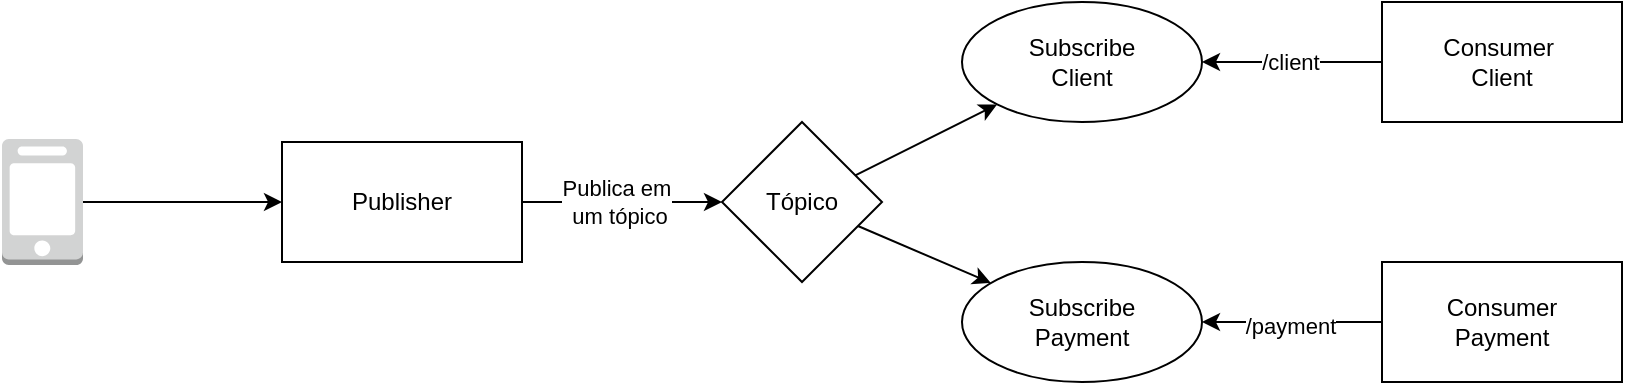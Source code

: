 <mxfile>
    <diagram id="01BeGtUPm_ekkjgZRtDX" name="V1">
        <mxGraphModel dx="587" dy="680" grid="1" gridSize="10" guides="1" tooltips="1" connect="1" arrows="1" fold="1" page="1" pageScale="1" pageWidth="827" pageHeight="1169" math="0" shadow="0">
            <root>
                <mxCell id="0"/>
                <mxCell id="1" parent="0"/>
                <mxCell id="1Y6D_242-XDic309ft3X-4" value="" style="edgeStyle=orthogonalEdgeStyle;rounded=0;orthogonalLoop=1;jettySize=auto;html=1;" parent="1" source="1Y6D_242-XDic309ft3X-1" target="1Y6D_242-XDic309ft3X-3" edge="1">
                    <mxGeometry relative="1" as="geometry"/>
                </mxCell>
                <mxCell id="1Y6D_242-XDic309ft3X-5" value="Publica em&lt;br&gt;&amp;nbsp;um tópico" style="edgeLabel;html=1;align=center;verticalAlign=middle;resizable=0;points=[];" parent="1Y6D_242-XDic309ft3X-4" vertex="1" connectable="0">
                    <mxGeometry x="-0.255" y="3" relative="1" as="geometry">
                        <mxPoint x="9" y="3" as="offset"/>
                    </mxGeometry>
                </mxCell>
                <mxCell id="1Y6D_242-XDic309ft3X-1" value="Publisher" style="rounded=0;whiteSpace=wrap;html=1;" parent="1" vertex="1">
                    <mxGeometry x="320" y="430" width="120" height="60" as="geometry"/>
                </mxCell>
                <mxCell id="9" value="" style="edgeStyle=none;html=1;" parent="1" source="1Y6D_242-XDic309ft3X-3" target="8" edge="1">
                    <mxGeometry relative="1" as="geometry"/>
                </mxCell>
                <mxCell id="11" value="" style="edgeStyle=none;html=1;" parent="1" source="1Y6D_242-XDic309ft3X-3" target="10" edge="1">
                    <mxGeometry relative="1" as="geometry"/>
                </mxCell>
                <mxCell id="1Y6D_242-XDic309ft3X-3" value="Tópico" style="rhombus;whiteSpace=wrap;html=1;rounded=0;" parent="1" vertex="1">
                    <mxGeometry x="540" y="420" width="80" height="80" as="geometry"/>
                </mxCell>
                <mxCell id="1Y6D_242-XDic309ft3X-7" style="edgeStyle=orthogonalEdgeStyle;rounded=0;orthogonalLoop=1;jettySize=auto;html=1;entryX=0;entryY=0.5;entryDx=0;entryDy=0;exitX=1;exitY=0.5;exitDx=0;exitDy=0;exitPerimeter=0;" parent="1" source="1Y6D_242-XDic309ft3X-11" target="1Y6D_242-XDic309ft3X-1" edge="1">
                    <mxGeometry relative="1" as="geometry">
                        <mxPoint x="250" y="460" as="sourcePoint"/>
                    </mxGeometry>
                </mxCell>
                <mxCell id="1Y6D_242-XDic309ft3X-11" value="" style="outlineConnect=0;dashed=0;verticalLabelPosition=bottom;verticalAlign=top;align=center;html=1;shape=mxgraph.aws3.mobile_client;fillColor=#D2D3D3;gradientColor=none;strokeColor=default;" parent="1" vertex="1">
                    <mxGeometry x="180" y="428.5" width="40.5" height="63" as="geometry"/>
                </mxCell>
                <mxCell id="2" style="edgeStyle=orthogonalEdgeStyle;rounded=0;orthogonalLoop=1;jettySize=auto;html=1;entryX=1;entryY=0.5;entryDx=0;entryDy=0;" parent="1" source="4" target="8" edge="1">
                    <mxGeometry relative="1" as="geometry">
                        <mxPoint x="820" y="440" as="targetPoint"/>
                    </mxGeometry>
                </mxCell>
                <mxCell id="3" value="/client" style="edgeLabel;html=1;align=center;verticalAlign=middle;resizable=0;points=[];" parent="2" vertex="1" connectable="0">
                    <mxGeometry x="0.017" relative="1" as="geometry">
                        <mxPoint as="offset"/>
                    </mxGeometry>
                </mxCell>
                <mxCell id="4" value="Consumer&amp;nbsp;&lt;br&gt;Client" style="rounded=0;whiteSpace=wrap;html=1;" parent="1" vertex="1">
                    <mxGeometry x="870" y="360" width="120" height="60" as="geometry"/>
                </mxCell>
                <mxCell id="5" style="edgeStyle=orthogonalEdgeStyle;rounded=0;orthogonalLoop=1;jettySize=auto;html=1;entryX=1;entryY=0.5;entryDx=0;entryDy=0;" parent="1" source="7" target="10" edge="1">
                    <mxGeometry relative="1" as="geometry">
                        <mxPoint x="820" y="480" as="targetPoint"/>
                    </mxGeometry>
                </mxCell>
                <mxCell id="6" value="/payment" style="edgeLabel;html=1;align=center;verticalAlign=middle;resizable=0;points=[];" parent="5" vertex="1" connectable="0">
                    <mxGeometry x="0.033" y="2" relative="1" as="geometry">
                        <mxPoint as="offset"/>
                    </mxGeometry>
                </mxCell>
                <mxCell id="7" value="Consumer&lt;br&gt;Payment" style="rounded=0;whiteSpace=wrap;html=1;" parent="1" vertex="1">
                    <mxGeometry x="870" y="490" width="120" height="60" as="geometry"/>
                </mxCell>
                <mxCell id="8" value="Subscribe&lt;br&gt;Client" style="ellipse;whiteSpace=wrap;html=1;rounded=0;" parent="1" vertex="1">
                    <mxGeometry x="660" y="360" width="120" height="60" as="geometry"/>
                </mxCell>
                <mxCell id="10" value="Subscribe&lt;br&gt;Payment" style="ellipse;whiteSpace=wrap;html=1;rounded=0;" parent="1" vertex="1">
                    <mxGeometry x="660" y="490" width="120" height="60" as="geometry"/>
                </mxCell>
            </root>
        </mxGraphModel>
    </diagram>
</mxfile>
